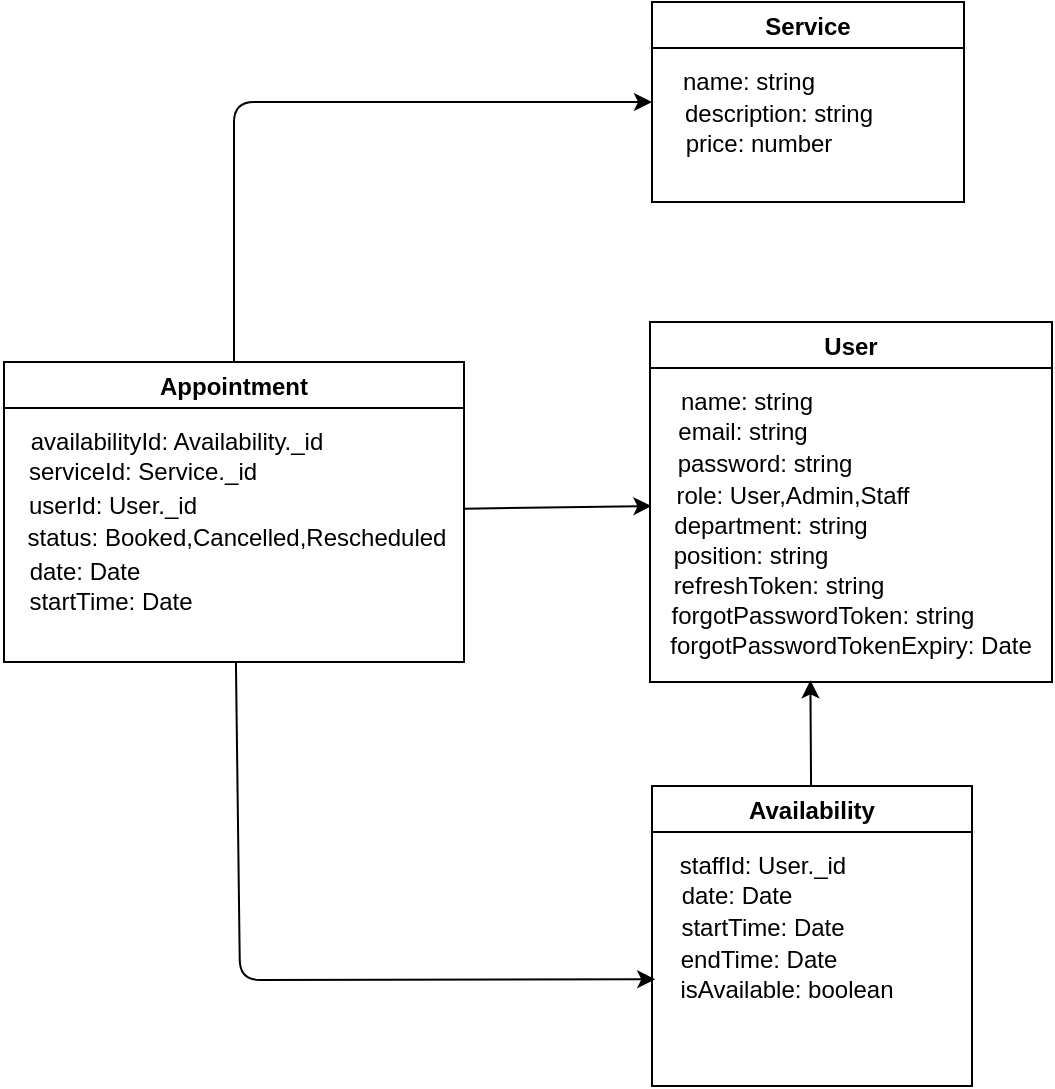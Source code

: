 <mxfile>
    <diagram id="EskBjLlvsOVpmENRr14E" name="Page-1">
        <mxGraphModel dx="1723" dy="546" grid="1" gridSize="10" guides="1" tooltips="1" connect="1" arrows="1" fold="1" page="1" pageScale="1" pageWidth="827" pageHeight="1169" math="0" shadow="0">
            <root>
                <mxCell id="0"/>
                <mxCell id="1" parent="0"/>
                <mxCell id="56" value="User" style="swimlane;fillColor=none;strokeColor=#000000;" vertex="1" parent="1">
                    <mxGeometry x="-475" y="260" width="201" height="180" as="geometry">
                        <mxRectangle x="-770" y="50" width="70" height="30" as="alternateBounds"/>
                    </mxGeometry>
                </mxCell>
                <mxCell id="58" value="name: string" style="text;html=1;align=center;verticalAlign=middle;resizable=0;points=[];autosize=1;strokeColor=none;fillColor=none;" vertex="1" parent="56">
                    <mxGeometry x="3" y="25" width="90" height="30" as="geometry"/>
                </mxCell>
                <mxCell id="59" value="email: string" style="text;html=1;align=center;verticalAlign=middle;resizable=0;points=[];autosize=1;strokeColor=none;fillColor=none;" vertex="1" parent="56">
                    <mxGeometry x="1" y="40" width="90" height="30" as="geometry"/>
                </mxCell>
                <mxCell id="61" value="password: string" style="text;html=1;align=center;verticalAlign=middle;resizable=0;points=[];autosize=1;strokeColor=none;fillColor=none;" vertex="1" parent="56">
                    <mxGeometry x="2" y="56" width="110" height="30" as="geometry"/>
                </mxCell>
                <mxCell id="62" value="role: User,Admin,Staff" style="text;html=1;align=center;verticalAlign=middle;resizable=0;points=[];autosize=1;strokeColor=none;fillColor=none;" vertex="1" parent="56">
                    <mxGeometry x="0.5" y="72" width="140" height="30" as="geometry"/>
                </mxCell>
                <mxCell id="63" value="department: string" style="text;html=1;align=center;verticalAlign=middle;resizable=0;points=[];autosize=1;strokeColor=none;fillColor=none;" vertex="1" parent="56">
                    <mxGeometry y="87" width="120" height="30" as="geometry"/>
                </mxCell>
                <mxCell id="64" value="position: string" style="text;html=1;align=center;verticalAlign=middle;resizable=0;points=[];autosize=1;strokeColor=none;fillColor=none;" vertex="1" parent="56">
                    <mxGeometry y="102" width="100" height="30" as="geometry"/>
                </mxCell>
                <mxCell id="65" value="refreshToken: string" style="text;html=1;align=center;verticalAlign=middle;resizable=0;points=[];autosize=1;strokeColor=none;fillColor=none;" vertex="1" parent="56">
                    <mxGeometry x="-1" y="117" width="130" height="30" as="geometry"/>
                </mxCell>
                <mxCell id="66" value="forgotPasswordToken: string" style="text;html=1;align=center;verticalAlign=middle;resizable=0;points=[];autosize=1;strokeColor=none;fillColor=none;" vertex="1" parent="56">
                    <mxGeometry x="1" y="132" width="170" height="30" as="geometry"/>
                </mxCell>
                <mxCell id="67" value="forgotPasswordTokenExpiry: Date" style="text;html=1;align=center;verticalAlign=middle;resizable=0;points=[];autosize=1;strokeColor=none;fillColor=none;" vertex="1" parent="56">
                    <mxGeometry y="147" width="200" height="30" as="geometry"/>
                </mxCell>
                <mxCell id="68" value="Service" style="swimlane;fillColor=none;strokeColor=#000000;" vertex="1" parent="1">
                    <mxGeometry x="-474" y="100" width="156" height="100" as="geometry">
                        <mxRectangle x="-770" y="50" width="70" height="30" as="alternateBounds"/>
                    </mxGeometry>
                </mxCell>
                <mxCell id="69" value="name: string" style="text;html=1;align=center;verticalAlign=middle;resizable=0;points=[];autosize=1;strokeColor=none;fillColor=none;" vertex="1" parent="68">
                    <mxGeometry x="3" y="25" width="90" height="30" as="geometry"/>
                </mxCell>
                <mxCell id="70" value="description: string" style="text;html=1;align=center;verticalAlign=middle;resizable=0;points=[];autosize=1;strokeColor=none;fillColor=none;" vertex="1" parent="68">
                    <mxGeometry x="3" y="41" width="120" height="30" as="geometry"/>
                </mxCell>
                <mxCell id="71" value="price: number" style="text;html=1;align=center;verticalAlign=middle;resizable=0;points=[];autosize=1;fillColor=none;" vertex="1" parent="68">
                    <mxGeometry x="3" y="56" width="100" height="30" as="geometry"/>
                </mxCell>
                <mxCell id="111" style="edgeStyle=none;html=1;entryX=0.401;entryY=1.072;entryDx=0;entryDy=0;entryPerimeter=0;" edge="1" parent="1" source="78" target="67">
                    <mxGeometry relative="1" as="geometry"/>
                </mxCell>
                <mxCell id="78" value="Availability" style="swimlane;fillColor=none;strokeColor=#000000;" vertex="1" parent="1">
                    <mxGeometry x="-474" y="492" width="160" height="150" as="geometry">
                        <mxRectangle x="-770" y="50" width="70" height="30" as="alternateBounds"/>
                    </mxGeometry>
                </mxCell>
                <mxCell id="79" value="staffId: User._id" style="text;html=1;align=center;verticalAlign=middle;resizable=0;points=[];autosize=1;strokeColor=none;fillColor=none;" vertex="1" parent="78">
                    <mxGeometry y="25" width="110" height="30" as="geometry"/>
                </mxCell>
                <mxCell id="80" value="date: Date" style="text;html=1;align=center;verticalAlign=middle;resizable=0;points=[];autosize=1;strokeColor=none;fillColor=none;" vertex="1" parent="78">
                    <mxGeometry x="2" y="40" width="80" height="30" as="geometry"/>
                </mxCell>
                <mxCell id="81" value="startTime: Date" style="text;html=1;align=center;verticalAlign=middle;resizable=0;points=[];autosize=1;strokeColor=none;fillColor=none;" vertex="1" parent="78">
                    <mxGeometry y="56" width="110" height="30" as="geometry"/>
                </mxCell>
                <mxCell id="82" value="endTime: Date" style="text;html=1;align=center;verticalAlign=middle;resizable=0;points=[];autosize=1;strokeColor=none;fillColor=none;" vertex="1" parent="78">
                    <mxGeometry x="2.5" y="72" width="100" height="30" as="geometry"/>
                </mxCell>
                <mxCell id="83" value="isAvailable: boolean" style="text;html=1;align=center;verticalAlign=middle;resizable=0;points=[];autosize=1;strokeColor=none;fillColor=none;" vertex="1" parent="78">
                    <mxGeometry x="2" y="87" width="130" height="30" as="geometry"/>
                </mxCell>
                <mxCell id="105" style="edgeStyle=none;html=1;entryX=0;entryY=0.5;entryDx=0;entryDy=0;" edge="1" parent="1" source="89" target="68">
                    <mxGeometry relative="1" as="geometry">
                        <mxPoint x="-683" y="140" as="targetPoint"/>
                        <Array as="points">
                            <mxPoint x="-683" y="150"/>
                        </Array>
                    </mxGeometry>
                </mxCell>
                <mxCell id="107" style="edgeStyle=none;html=1;entryX=0.006;entryY=0.167;entryDx=0;entryDy=0;entryPerimeter=0;" edge="1" parent="1" source="89" target="63">
                    <mxGeometry relative="1" as="geometry"/>
                </mxCell>
                <mxCell id="108" style="edgeStyle=none;html=1;entryX=-0.003;entryY=0.322;entryDx=0;entryDy=0;entryPerimeter=0;" edge="1" parent="1" source="89" target="83">
                    <mxGeometry relative="1" as="geometry">
                        <Array as="points">
                            <mxPoint x="-680" y="589"/>
                        </Array>
                    </mxGeometry>
                </mxCell>
                <mxCell id="89" value="Appointment" style="swimlane;fillColor=none;strokeColor=#000000;" vertex="1" parent="1">
                    <mxGeometry x="-798" y="280" width="230" height="150" as="geometry">
                        <mxRectangle x="-770" y="50" width="70" height="30" as="alternateBounds"/>
                    </mxGeometry>
                </mxCell>
                <mxCell id="90" value="availabilityId: Availability._id" style="text;html=1;align=center;verticalAlign=middle;resizable=0;points=[];autosize=1;strokeColor=none;fillColor=none;" vertex="1" parent="89">
                    <mxGeometry x="1" y="25" width="170" height="30" as="geometry"/>
                </mxCell>
                <mxCell id="91" value="serviceId: Service._id" style="text;html=1;align=center;verticalAlign=middle;resizable=0;points=[];autosize=1;strokeColor=none;fillColor=none;" vertex="1" parent="89">
                    <mxGeometry x="-1" y="40" width="140" height="30" as="geometry"/>
                </mxCell>
                <mxCell id="95" value="userId: User._id" style="text;html=1;align=center;verticalAlign=middle;resizable=0;points=[];autosize=1;strokeColor=none;fillColor=none;" vertex="1" parent="89">
                    <mxGeometry x="-1" y="57" width="110" height="30" as="geometry"/>
                </mxCell>
                <mxCell id="96" value="status: Booked,Cancelled,Rescheduled" style="text;html=1;align=center;verticalAlign=middle;resizable=0;points=[];autosize=1;strokeColor=none;fillColor=none;" vertex="1" parent="89">
                    <mxGeometry x="1" y="73" width="230" height="30" as="geometry"/>
                </mxCell>
                <mxCell id="97" value="date: Date" style="text;html=1;align=center;verticalAlign=middle;resizable=0;points=[];autosize=1;strokeColor=none;fillColor=none;" vertex="1" parent="89">
                    <mxGeometry y="90" width="80" height="30" as="geometry"/>
                </mxCell>
                <mxCell id="99" value="startTime: Date" style="text;html=1;align=center;verticalAlign=middle;resizable=0;points=[];autosize=1;strokeColor=none;fillColor=none;" vertex="1" parent="89">
                    <mxGeometry x="-2" y="105" width="110" height="30" as="geometry"/>
                </mxCell>
            </root>
        </mxGraphModel>
    </diagram>
</mxfile>